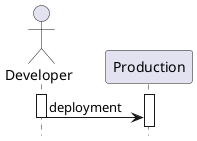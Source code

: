 @startuml
hide footbox

actor Developer
activate Developer
activate Production
Developer->Production : deployment
deactivate Developer
@enduml

